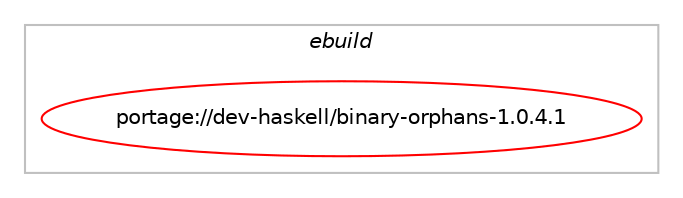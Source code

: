 digraph prolog {

# *************
# Graph options
# *************

newrank=true;
concentrate=true;
compound=true;
graph [rankdir=LR,fontname=Helvetica,fontsize=10,ranksep=1.5];#, ranksep=2.5, nodesep=0.2];
edge  [arrowhead=vee];
node  [fontname=Helvetica,fontsize=10];

# **********
# The ebuild
# **********

subgraph cluster_leftcol {
color=gray;
label=<<i>ebuild</i>>;
id [label="portage://dev-haskell/binary-orphans-1.0.4.1", color=red, width=4, href="../dev-haskell/binary-orphans-1.0.4.1.svg"];
}

# ****************
# The dependencies
# ****************

subgraph cluster_midcol {
color=gray;
label=<<i>dependencies</i>>;
subgraph cluster_compile {
fillcolor="#eeeeee";
style=filled;
label=<<i>compile</i>>;
# *** BEGIN UNKNOWN DEPENDENCY TYPE (TODO) ***
# id -> equal(use_conditional_group(positive,hscolour,portage://dev-haskell/binary-orphans-1.0.4.1,[package_dependency(portage://dev-haskell/binary-orphans-1.0.4.1,install,no,dev-haskell,hscolour,none,[,,],[],[])]))
# *** END UNKNOWN DEPENDENCY TYPE (TODO) ***

# *** BEGIN UNKNOWN DEPENDENCY TYPE (TODO) ***
# id -> equal(use_conditional_group(positive,test,portage://dev-haskell/binary-orphans-1.0.4.1,[package_dependency(portage://dev-haskell/binary-orphans-1.0.4.1,install,no,dev-haskell,quickcheck,greaterequal,[2.13.1,,,2.13.1],[],[]),package_dependency(portage://dev-haskell/binary-orphans-1.0.4.1,install,no,dev-haskell,quickcheck,smaller,[2.15,,,2.15],[],[]),package_dependency(portage://dev-haskell/binary-orphans-1.0.4.1,install,no,dev-haskell,quickcheck-instances,greaterequal,[0.3.28,,,0.3.28],[],[]),package_dependency(portage://dev-haskell/binary-orphans-1.0.4.1,install,no,dev-haskell,quickcheck-instances,smaller,[0.4,,,0.4],[],[]),package_dependency(portage://dev-haskell/binary-orphans-1.0.4.1,install,no,dev-haskell,tagged,greaterequal,[0.8.6,,,0.8.6],[],[]),package_dependency(portage://dev-haskell/binary-orphans-1.0.4.1,install,no,dev-haskell,tagged,smaller,[0.9,,,0.9],[],[]),package_dependency(portage://dev-haskell/binary-orphans-1.0.4.1,install,no,dev-haskell,tasty,greaterequal,[0.10.1.2,,,0.10.1.2],[],[]),package_dependency(portage://dev-haskell/binary-orphans-1.0.4.1,install,no,dev-haskell,tasty,smaller,[1.5,,,1.5],[],[]),package_dependency(portage://dev-haskell/binary-orphans-1.0.4.1,install,no,dev-haskell,tasty-quickcheck,greaterequal,[0.8.3.2,,,0.8.3.2],[],[]),package_dependency(portage://dev-haskell/binary-orphans-1.0.4.1,install,no,dev-haskell,tasty-quickcheck,smaller,[0.11,,,0.11],[],[])]))
# *** END UNKNOWN DEPENDENCY TYPE (TODO) ***

# *** BEGIN UNKNOWN DEPENDENCY TYPE (TODO) ***
# id -> equal(package_dependency(portage://dev-haskell/binary-orphans-1.0.4.1,install,no,dev-haskell,cabal,greaterequal,[3.0.0.0,,,3.0.0.0],[],[]))
# *** END UNKNOWN DEPENDENCY TYPE (TODO) ***

# *** BEGIN UNKNOWN DEPENDENCY TYPE (TODO) ***
# id -> equal(package_dependency(portage://dev-haskell/binary-orphans-1.0.4.1,install,no,dev-haskell,data-array-byte,greaterequal,[0.1.0.1,,,0.1.0.1],any_same_slot,[use(optenable(profile),none)]))
# *** END UNKNOWN DEPENDENCY TYPE (TODO) ***

# *** BEGIN UNKNOWN DEPENDENCY TYPE (TODO) ***
# id -> equal(package_dependency(portage://dev-haskell/binary-orphans-1.0.4.1,install,no,dev-haskell,data-array-byte,smaller,[0.2,,,0.2],any_same_slot,[use(optenable(profile),none)]))
# *** END UNKNOWN DEPENDENCY TYPE (TODO) ***

# *** BEGIN UNKNOWN DEPENDENCY TYPE (TODO) ***
# id -> equal(package_dependency(portage://dev-haskell/binary-orphans-1.0.4.1,install,no,dev-haskell,onetuple,greaterequal,[0.3,,,0.3],any_same_slot,[use(optenable(profile),none)]))
# *** END UNKNOWN DEPENDENCY TYPE (TODO) ***

# *** BEGIN UNKNOWN DEPENDENCY TYPE (TODO) ***
# id -> equal(package_dependency(portage://dev-haskell/binary-orphans-1.0.4.1,install,no,dev-haskell,onetuple,smaller,[0.5,,,0.5],any_same_slot,[use(optenable(profile),none)]))
# *** END UNKNOWN DEPENDENCY TYPE (TODO) ***

# *** BEGIN UNKNOWN DEPENDENCY TYPE (TODO) ***
# id -> equal(package_dependency(portage://dev-haskell/binary-orphans-1.0.4.1,install,no,dev-lang,ghc,greaterequal,[8.8.1,,,8.8.1],any_same_slot,[]))
# *** END UNKNOWN DEPENDENCY TYPE (TODO) ***

}
subgraph cluster_compileandrun {
fillcolor="#eeeeee";
style=filled;
label=<<i>compile and run</i>>;
}
subgraph cluster_run {
fillcolor="#eeeeee";
style=filled;
label=<<i>run</i>>;
# *** BEGIN UNKNOWN DEPENDENCY TYPE (TODO) ***
# id -> equal(package_dependency(portage://dev-haskell/binary-orphans-1.0.4.1,run,no,dev-haskell,data-array-byte,greaterequal,[0.1.0.1,,,0.1.0.1],any_same_slot,[use(optenable(profile),none)]))
# *** END UNKNOWN DEPENDENCY TYPE (TODO) ***

# *** BEGIN UNKNOWN DEPENDENCY TYPE (TODO) ***
# id -> equal(package_dependency(portage://dev-haskell/binary-orphans-1.0.4.1,run,no,dev-haskell,data-array-byte,smaller,[0.2,,,0.2],any_same_slot,[use(optenable(profile),none)]))
# *** END UNKNOWN DEPENDENCY TYPE (TODO) ***

# *** BEGIN UNKNOWN DEPENDENCY TYPE (TODO) ***
# id -> equal(package_dependency(portage://dev-haskell/binary-orphans-1.0.4.1,run,no,dev-haskell,onetuple,greaterequal,[0.3,,,0.3],any_same_slot,[use(optenable(profile),none)]))
# *** END UNKNOWN DEPENDENCY TYPE (TODO) ***

# *** BEGIN UNKNOWN DEPENDENCY TYPE (TODO) ***
# id -> equal(package_dependency(portage://dev-haskell/binary-orphans-1.0.4.1,run,no,dev-haskell,onetuple,smaller,[0.5,,,0.5],any_same_slot,[use(optenable(profile),none)]))
# *** END UNKNOWN DEPENDENCY TYPE (TODO) ***

# *** BEGIN UNKNOWN DEPENDENCY TYPE (TODO) ***
# id -> equal(package_dependency(portage://dev-haskell/binary-orphans-1.0.4.1,run,no,dev-lang,ghc,greaterequal,[8.8.1,,,8.8.1],any_same_slot,[]))
# *** END UNKNOWN DEPENDENCY TYPE (TODO) ***

# *** BEGIN UNKNOWN DEPENDENCY TYPE (TODO) ***
# id -> equal(package_dependency(portage://dev-haskell/binary-orphans-1.0.4.1,run,no,dev-lang,ghc,none,[,,],any_same_slot,[use(optenable(profile),none)]))
# *** END UNKNOWN DEPENDENCY TYPE (TODO) ***

}
}

# **************
# The candidates
# **************

subgraph cluster_choices {
rank=same;
color=gray;
label=<<i>candidates</i>>;

}

}
